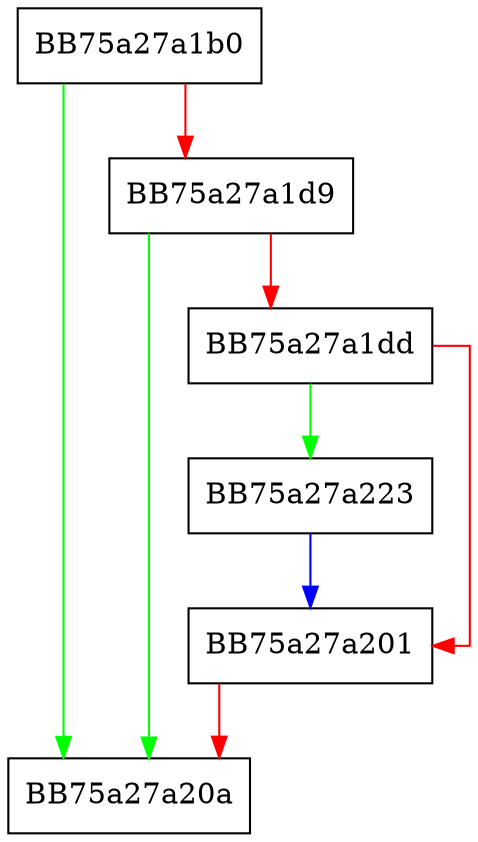 digraph columnName {
  node [shape="box"];
  graph [splines=ortho];
  BB75a27a1b0 -> BB75a27a20a [color="green"];
  BB75a27a1b0 -> BB75a27a1d9 [color="red"];
  BB75a27a1d9 -> BB75a27a20a [color="green"];
  BB75a27a1d9 -> BB75a27a1dd [color="red"];
  BB75a27a1dd -> BB75a27a223 [color="green"];
  BB75a27a1dd -> BB75a27a201 [color="red"];
  BB75a27a201 -> BB75a27a20a [color="red"];
  BB75a27a223 -> BB75a27a201 [color="blue"];
}